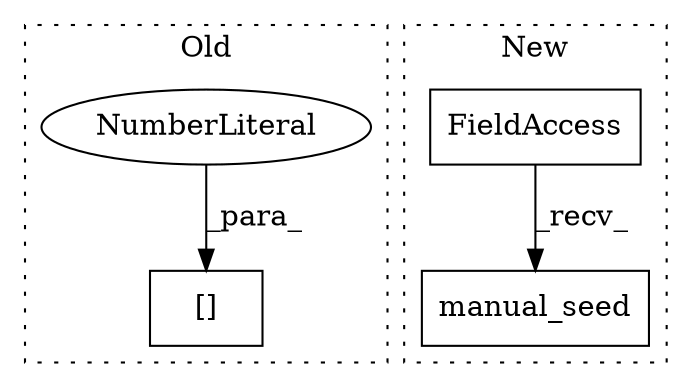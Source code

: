 digraph G {
subgraph cluster0 {
1 [label="[]" a="2" s="2079,2087" l="7,1" shape="box"];
3 [label="NumberLiteral" a="34" s="2086" l="1" shape="ellipse"];
label = "Old";
style="dotted";
}
subgraph cluster1 {
2 [label="manual_seed" a="32" s="1397,1418" l="12,1" shape="box"];
4 [label="FieldAccess" a="22" s="1386" l="10" shape="box"];
label = "New";
style="dotted";
}
3 -> 1 [label="_para_"];
4 -> 2 [label="_recv_"];
}